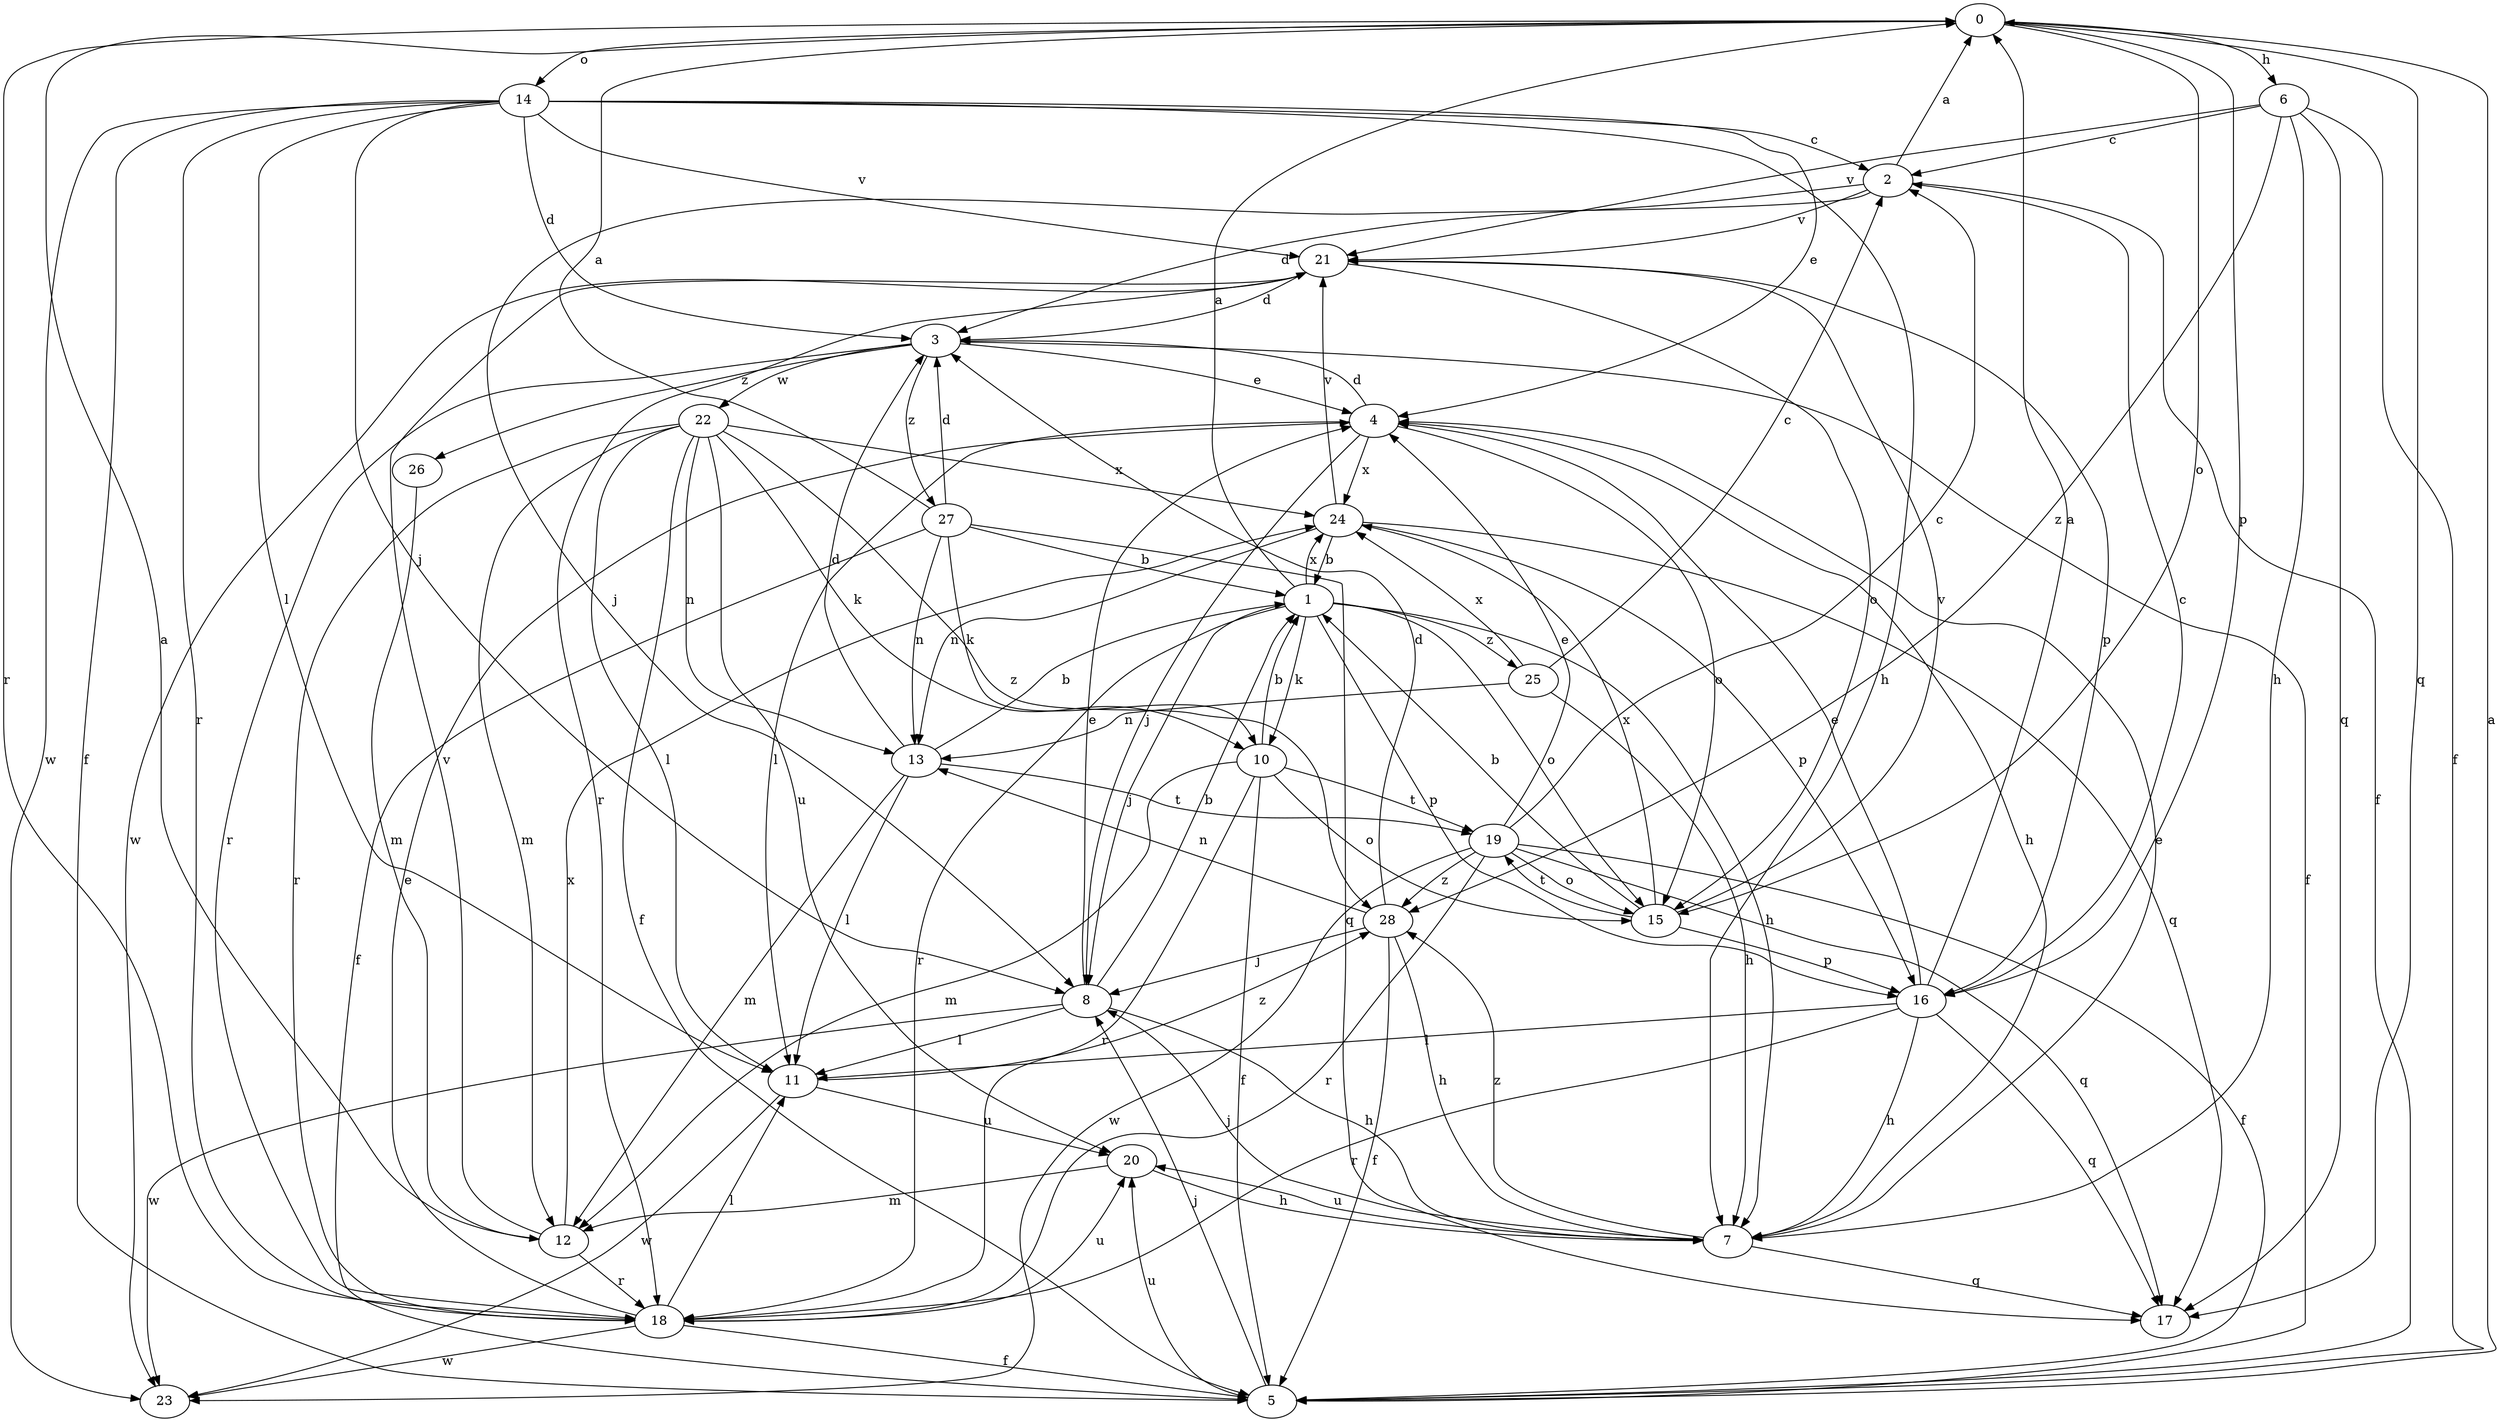 strict digraph  {
0;
1;
2;
3;
4;
5;
6;
7;
8;
10;
11;
12;
13;
14;
15;
16;
17;
18;
19;
20;
21;
22;
23;
24;
25;
26;
27;
28;
0 -> 6  [label=h];
0 -> 14  [label=o];
0 -> 15  [label=o];
0 -> 16  [label=p];
0 -> 17  [label=q];
0 -> 18  [label=r];
1 -> 0  [label=a];
1 -> 7  [label=h];
1 -> 8  [label=j];
1 -> 10  [label=k];
1 -> 15  [label=o];
1 -> 16  [label=p];
1 -> 18  [label=r];
1 -> 24  [label=x];
1 -> 25  [label=z];
2 -> 0  [label=a];
2 -> 3  [label=d];
2 -> 5  [label=f];
2 -> 8  [label=j];
2 -> 21  [label=v];
3 -> 4  [label=e];
3 -> 5  [label=f];
3 -> 18  [label=r];
3 -> 22  [label=w];
3 -> 26  [label=z];
3 -> 27  [label=z];
4 -> 3  [label=d];
4 -> 7  [label=h];
4 -> 8  [label=j];
4 -> 11  [label=l];
4 -> 15  [label=o];
4 -> 24  [label=x];
5 -> 0  [label=a];
5 -> 8  [label=j];
5 -> 20  [label=u];
6 -> 2  [label=c];
6 -> 5  [label=f];
6 -> 7  [label=h];
6 -> 17  [label=q];
6 -> 21  [label=v];
6 -> 28  [label=z];
7 -> 4  [label=e];
7 -> 8  [label=j];
7 -> 17  [label=q];
7 -> 20  [label=u];
7 -> 28  [label=z];
8 -> 1  [label=b];
8 -> 4  [label=e];
8 -> 7  [label=h];
8 -> 11  [label=l];
8 -> 23  [label=w];
10 -> 1  [label=b];
10 -> 5  [label=f];
10 -> 12  [label=m];
10 -> 15  [label=o];
10 -> 18  [label=r];
10 -> 19  [label=t];
11 -> 20  [label=u];
11 -> 23  [label=w];
11 -> 28  [label=z];
12 -> 0  [label=a];
12 -> 18  [label=r];
12 -> 21  [label=v];
12 -> 24  [label=x];
13 -> 1  [label=b];
13 -> 3  [label=d];
13 -> 11  [label=l];
13 -> 12  [label=m];
13 -> 19  [label=t];
14 -> 2  [label=c];
14 -> 3  [label=d];
14 -> 4  [label=e];
14 -> 5  [label=f];
14 -> 7  [label=h];
14 -> 8  [label=j];
14 -> 11  [label=l];
14 -> 18  [label=r];
14 -> 21  [label=v];
14 -> 23  [label=w];
15 -> 1  [label=b];
15 -> 16  [label=p];
15 -> 19  [label=t];
15 -> 21  [label=v];
15 -> 24  [label=x];
16 -> 0  [label=a];
16 -> 2  [label=c];
16 -> 4  [label=e];
16 -> 7  [label=h];
16 -> 11  [label=l];
16 -> 17  [label=q];
16 -> 18  [label=r];
18 -> 4  [label=e];
18 -> 5  [label=f];
18 -> 11  [label=l];
18 -> 20  [label=u];
18 -> 23  [label=w];
19 -> 2  [label=c];
19 -> 4  [label=e];
19 -> 5  [label=f];
19 -> 15  [label=o];
19 -> 17  [label=q];
19 -> 18  [label=r];
19 -> 23  [label=w];
19 -> 28  [label=z];
20 -> 7  [label=h];
20 -> 12  [label=m];
21 -> 3  [label=d];
21 -> 15  [label=o];
21 -> 16  [label=p];
21 -> 18  [label=r];
21 -> 23  [label=w];
22 -> 5  [label=f];
22 -> 10  [label=k];
22 -> 11  [label=l];
22 -> 12  [label=m];
22 -> 13  [label=n];
22 -> 18  [label=r];
22 -> 20  [label=u];
22 -> 24  [label=x];
22 -> 28  [label=z];
24 -> 1  [label=b];
24 -> 13  [label=n];
24 -> 16  [label=p];
24 -> 17  [label=q];
24 -> 21  [label=v];
25 -> 2  [label=c];
25 -> 7  [label=h];
25 -> 13  [label=n];
25 -> 24  [label=x];
26 -> 12  [label=m];
27 -> 0  [label=a];
27 -> 1  [label=b];
27 -> 3  [label=d];
27 -> 5  [label=f];
27 -> 10  [label=k];
27 -> 13  [label=n];
27 -> 17  [label=q];
28 -> 3  [label=d];
28 -> 5  [label=f];
28 -> 7  [label=h];
28 -> 8  [label=j];
28 -> 13  [label=n];
}

